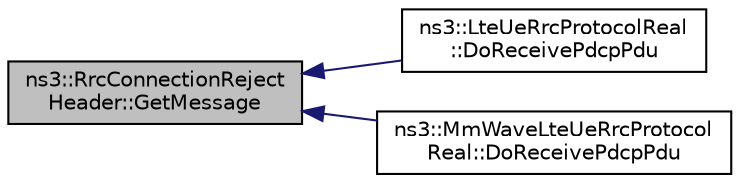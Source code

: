 digraph "ns3::RrcConnectionRejectHeader::GetMessage"
{
  edge [fontname="Helvetica",fontsize="10",labelfontname="Helvetica",labelfontsize="10"];
  node [fontname="Helvetica",fontsize="10",shape=record];
  rankdir="LR";
  Node1 [label="ns3::RrcConnectionReject\lHeader::GetMessage",height=0.2,width=0.4,color="black", fillcolor="grey75", style="filled", fontcolor="black"];
  Node1 -> Node2 [dir="back",color="midnightblue",fontsize="10",style="solid"];
  Node2 [label="ns3::LteUeRrcProtocolReal\l::DoReceivePdcpPdu",height=0.2,width=0.4,color="black", fillcolor="white", style="filled",URL="$df/d48/classns3_1_1LteUeRrcProtocolReal.html#a6a50583772558b240a65be7514764297"];
  Node1 -> Node3 [dir="back",color="midnightblue",fontsize="10",style="solid"];
  Node3 [label="ns3::MmWaveLteUeRrcProtocol\lReal::DoReceivePdcpPdu",height=0.2,width=0.4,color="black", fillcolor="white", style="filled",URL="$df/d69/classns3_1_1MmWaveLteUeRrcProtocolReal.html#a3b85cc74846fb108ca8f9f6accbcc60c"];
}
